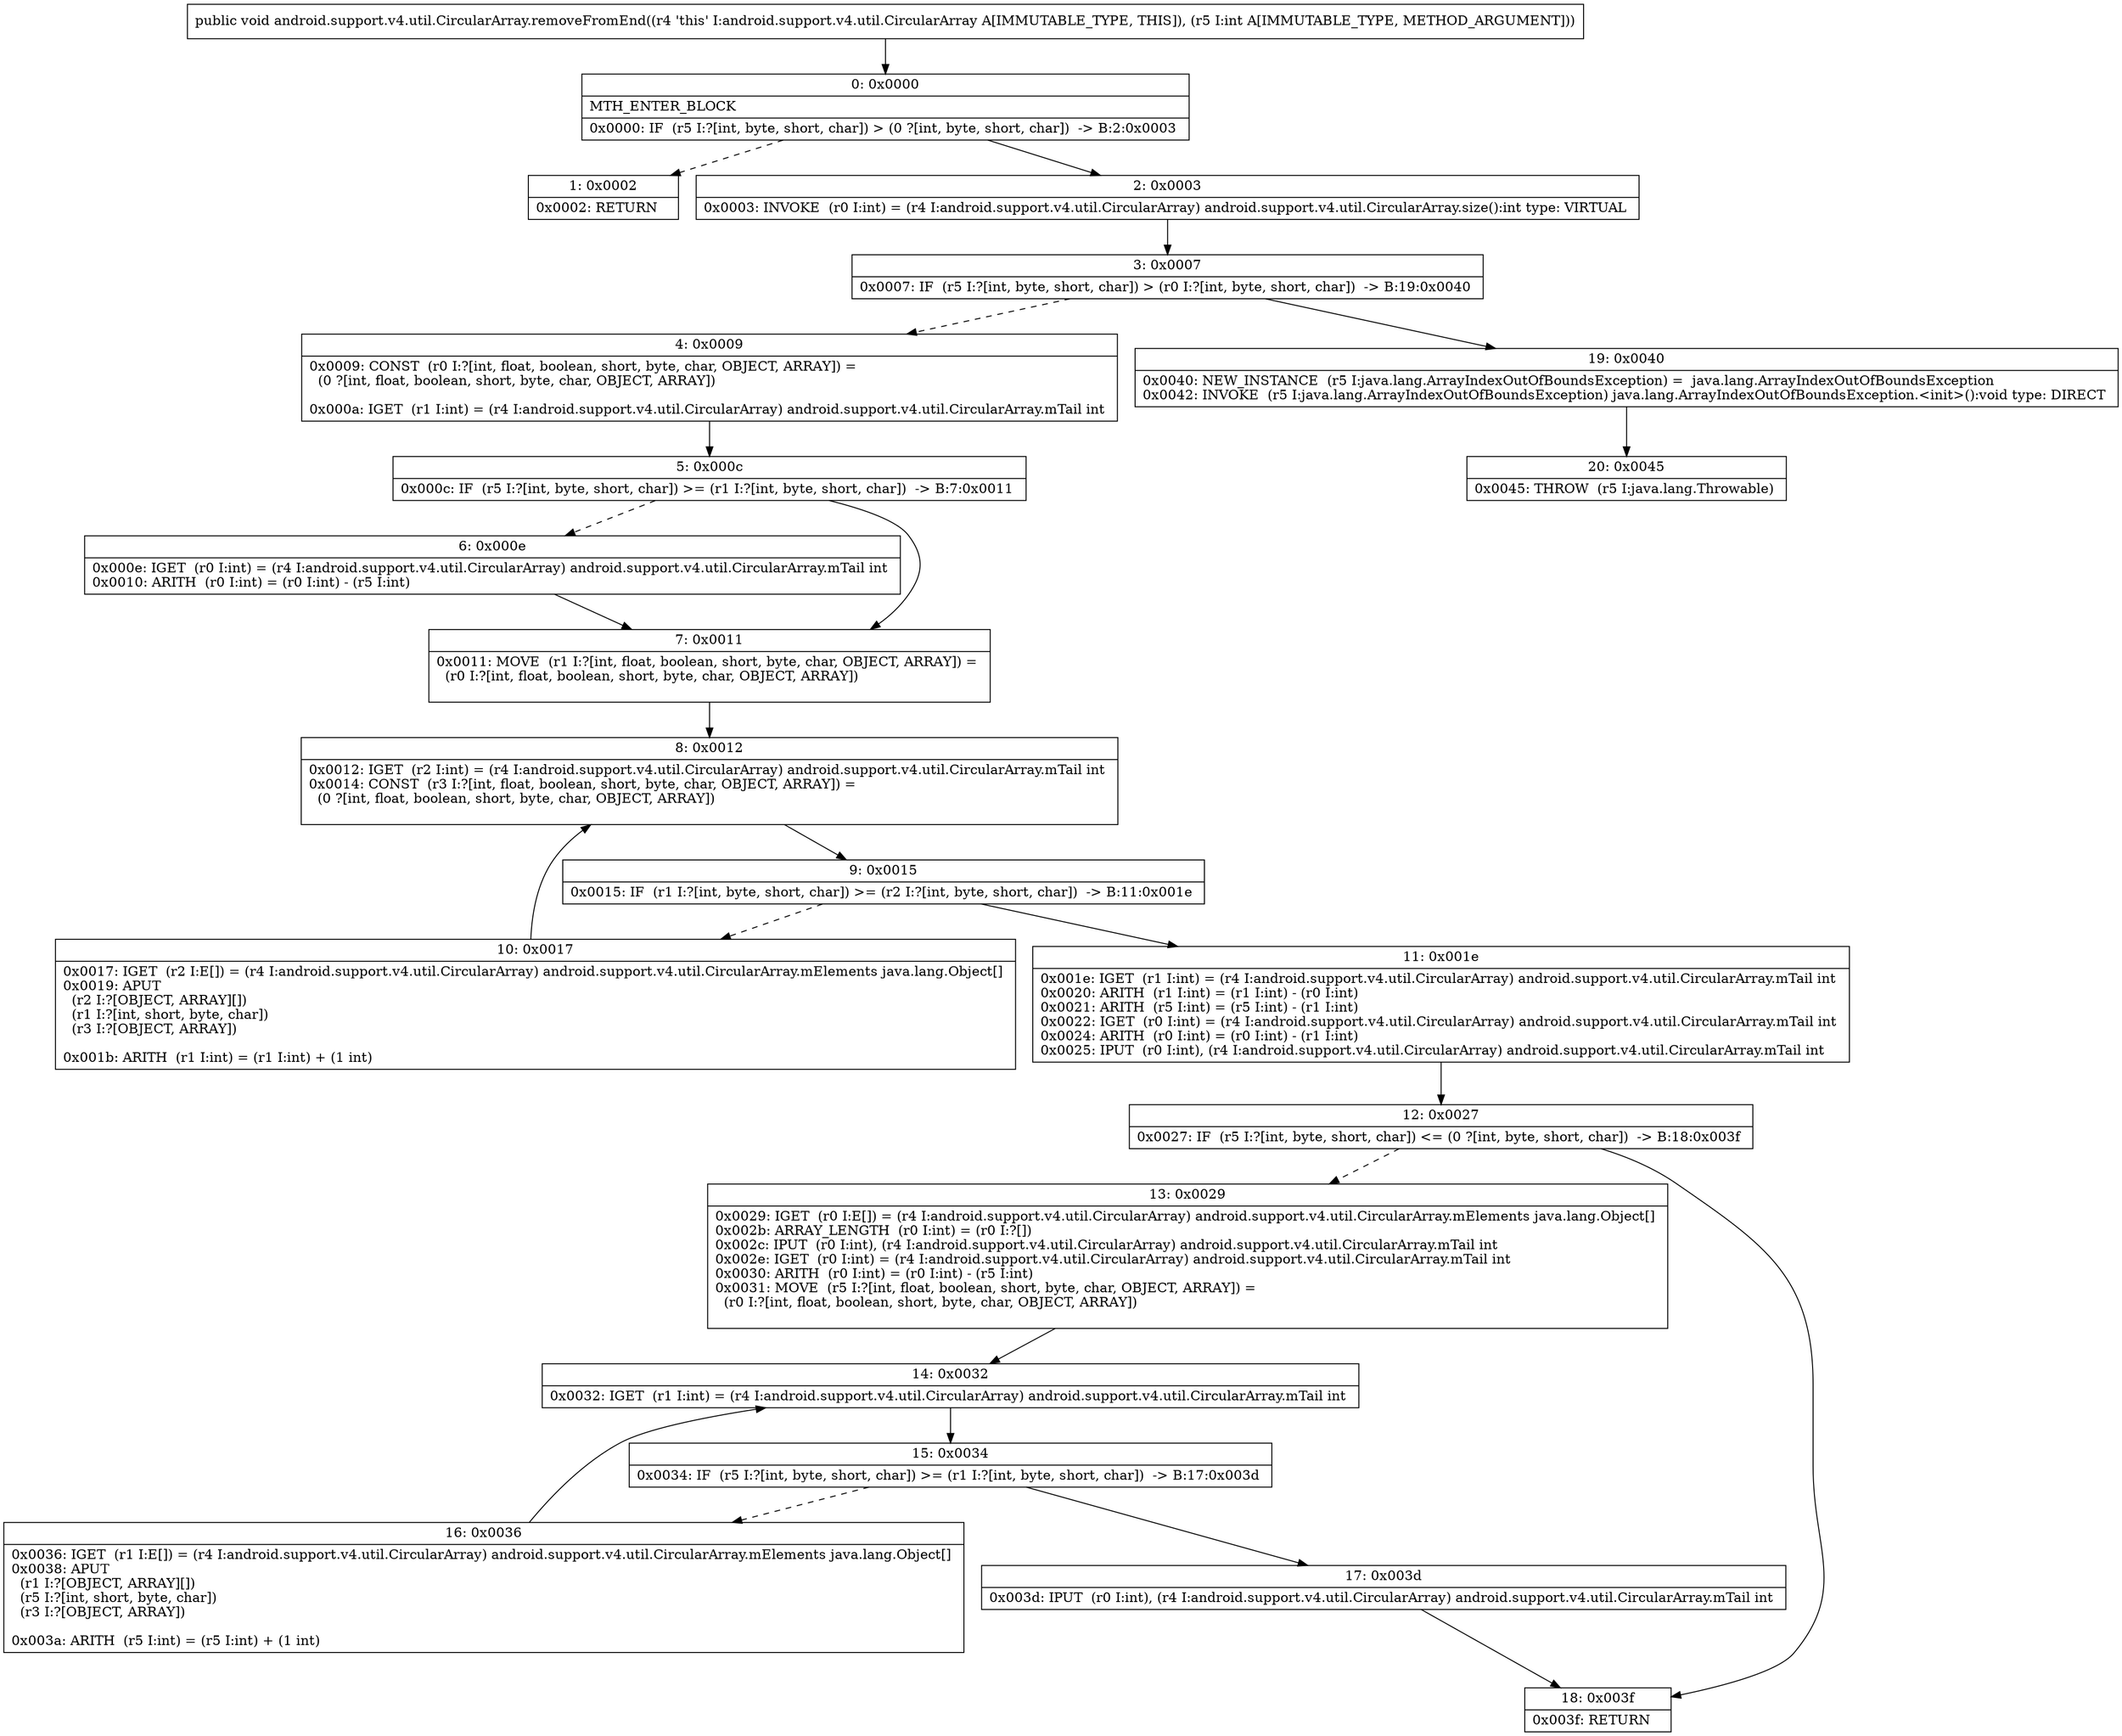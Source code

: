digraph "CFG forandroid.support.v4.util.CircularArray.removeFromEnd(I)V" {
Node_0 [shape=record,label="{0\:\ 0x0000|MTH_ENTER_BLOCK\l|0x0000: IF  (r5 I:?[int, byte, short, char]) \> (0 ?[int, byte, short, char])  \-\> B:2:0x0003 \l}"];
Node_1 [shape=record,label="{1\:\ 0x0002|0x0002: RETURN   \l}"];
Node_2 [shape=record,label="{2\:\ 0x0003|0x0003: INVOKE  (r0 I:int) = (r4 I:android.support.v4.util.CircularArray) android.support.v4.util.CircularArray.size():int type: VIRTUAL \l}"];
Node_3 [shape=record,label="{3\:\ 0x0007|0x0007: IF  (r5 I:?[int, byte, short, char]) \> (r0 I:?[int, byte, short, char])  \-\> B:19:0x0040 \l}"];
Node_4 [shape=record,label="{4\:\ 0x0009|0x0009: CONST  (r0 I:?[int, float, boolean, short, byte, char, OBJECT, ARRAY]) = \l  (0 ?[int, float, boolean, short, byte, char, OBJECT, ARRAY])\l \l0x000a: IGET  (r1 I:int) = (r4 I:android.support.v4.util.CircularArray) android.support.v4.util.CircularArray.mTail int \l}"];
Node_5 [shape=record,label="{5\:\ 0x000c|0x000c: IF  (r5 I:?[int, byte, short, char]) \>= (r1 I:?[int, byte, short, char])  \-\> B:7:0x0011 \l}"];
Node_6 [shape=record,label="{6\:\ 0x000e|0x000e: IGET  (r0 I:int) = (r4 I:android.support.v4.util.CircularArray) android.support.v4.util.CircularArray.mTail int \l0x0010: ARITH  (r0 I:int) = (r0 I:int) \- (r5 I:int) \l}"];
Node_7 [shape=record,label="{7\:\ 0x0011|0x0011: MOVE  (r1 I:?[int, float, boolean, short, byte, char, OBJECT, ARRAY]) = \l  (r0 I:?[int, float, boolean, short, byte, char, OBJECT, ARRAY])\l \l}"];
Node_8 [shape=record,label="{8\:\ 0x0012|0x0012: IGET  (r2 I:int) = (r4 I:android.support.v4.util.CircularArray) android.support.v4.util.CircularArray.mTail int \l0x0014: CONST  (r3 I:?[int, float, boolean, short, byte, char, OBJECT, ARRAY]) = \l  (0 ?[int, float, boolean, short, byte, char, OBJECT, ARRAY])\l \l}"];
Node_9 [shape=record,label="{9\:\ 0x0015|0x0015: IF  (r1 I:?[int, byte, short, char]) \>= (r2 I:?[int, byte, short, char])  \-\> B:11:0x001e \l}"];
Node_10 [shape=record,label="{10\:\ 0x0017|0x0017: IGET  (r2 I:E[]) = (r4 I:android.support.v4.util.CircularArray) android.support.v4.util.CircularArray.mElements java.lang.Object[] \l0x0019: APUT  \l  (r2 I:?[OBJECT, ARRAY][])\l  (r1 I:?[int, short, byte, char])\l  (r3 I:?[OBJECT, ARRAY])\l \l0x001b: ARITH  (r1 I:int) = (r1 I:int) + (1 int) \l}"];
Node_11 [shape=record,label="{11\:\ 0x001e|0x001e: IGET  (r1 I:int) = (r4 I:android.support.v4.util.CircularArray) android.support.v4.util.CircularArray.mTail int \l0x0020: ARITH  (r1 I:int) = (r1 I:int) \- (r0 I:int) \l0x0021: ARITH  (r5 I:int) = (r5 I:int) \- (r1 I:int) \l0x0022: IGET  (r0 I:int) = (r4 I:android.support.v4.util.CircularArray) android.support.v4.util.CircularArray.mTail int \l0x0024: ARITH  (r0 I:int) = (r0 I:int) \- (r1 I:int) \l0x0025: IPUT  (r0 I:int), (r4 I:android.support.v4.util.CircularArray) android.support.v4.util.CircularArray.mTail int \l}"];
Node_12 [shape=record,label="{12\:\ 0x0027|0x0027: IF  (r5 I:?[int, byte, short, char]) \<= (0 ?[int, byte, short, char])  \-\> B:18:0x003f \l}"];
Node_13 [shape=record,label="{13\:\ 0x0029|0x0029: IGET  (r0 I:E[]) = (r4 I:android.support.v4.util.CircularArray) android.support.v4.util.CircularArray.mElements java.lang.Object[] \l0x002b: ARRAY_LENGTH  (r0 I:int) = (r0 I:?[]) \l0x002c: IPUT  (r0 I:int), (r4 I:android.support.v4.util.CircularArray) android.support.v4.util.CircularArray.mTail int \l0x002e: IGET  (r0 I:int) = (r4 I:android.support.v4.util.CircularArray) android.support.v4.util.CircularArray.mTail int \l0x0030: ARITH  (r0 I:int) = (r0 I:int) \- (r5 I:int) \l0x0031: MOVE  (r5 I:?[int, float, boolean, short, byte, char, OBJECT, ARRAY]) = \l  (r0 I:?[int, float, boolean, short, byte, char, OBJECT, ARRAY])\l \l}"];
Node_14 [shape=record,label="{14\:\ 0x0032|0x0032: IGET  (r1 I:int) = (r4 I:android.support.v4.util.CircularArray) android.support.v4.util.CircularArray.mTail int \l}"];
Node_15 [shape=record,label="{15\:\ 0x0034|0x0034: IF  (r5 I:?[int, byte, short, char]) \>= (r1 I:?[int, byte, short, char])  \-\> B:17:0x003d \l}"];
Node_16 [shape=record,label="{16\:\ 0x0036|0x0036: IGET  (r1 I:E[]) = (r4 I:android.support.v4.util.CircularArray) android.support.v4.util.CircularArray.mElements java.lang.Object[] \l0x0038: APUT  \l  (r1 I:?[OBJECT, ARRAY][])\l  (r5 I:?[int, short, byte, char])\l  (r3 I:?[OBJECT, ARRAY])\l \l0x003a: ARITH  (r5 I:int) = (r5 I:int) + (1 int) \l}"];
Node_17 [shape=record,label="{17\:\ 0x003d|0x003d: IPUT  (r0 I:int), (r4 I:android.support.v4.util.CircularArray) android.support.v4.util.CircularArray.mTail int \l}"];
Node_18 [shape=record,label="{18\:\ 0x003f|0x003f: RETURN   \l}"];
Node_19 [shape=record,label="{19\:\ 0x0040|0x0040: NEW_INSTANCE  (r5 I:java.lang.ArrayIndexOutOfBoundsException) =  java.lang.ArrayIndexOutOfBoundsException \l0x0042: INVOKE  (r5 I:java.lang.ArrayIndexOutOfBoundsException) java.lang.ArrayIndexOutOfBoundsException.\<init\>():void type: DIRECT \l}"];
Node_20 [shape=record,label="{20\:\ 0x0045|0x0045: THROW  (r5 I:java.lang.Throwable) \l}"];
MethodNode[shape=record,label="{public void android.support.v4.util.CircularArray.removeFromEnd((r4 'this' I:android.support.v4.util.CircularArray A[IMMUTABLE_TYPE, THIS]), (r5 I:int A[IMMUTABLE_TYPE, METHOD_ARGUMENT])) }"];
MethodNode -> Node_0;
Node_0 -> Node_1[style=dashed];
Node_0 -> Node_2;
Node_2 -> Node_3;
Node_3 -> Node_4[style=dashed];
Node_3 -> Node_19;
Node_4 -> Node_5;
Node_5 -> Node_6[style=dashed];
Node_5 -> Node_7;
Node_6 -> Node_7;
Node_7 -> Node_8;
Node_8 -> Node_9;
Node_9 -> Node_10[style=dashed];
Node_9 -> Node_11;
Node_10 -> Node_8;
Node_11 -> Node_12;
Node_12 -> Node_13[style=dashed];
Node_12 -> Node_18;
Node_13 -> Node_14;
Node_14 -> Node_15;
Node_15 -> Node_16[style=dashed];
Node_15 -> Node_17;
Node_16 -> Node_14;
Node_17 -> Node_18;
Node_19 -> Node_20;
}

